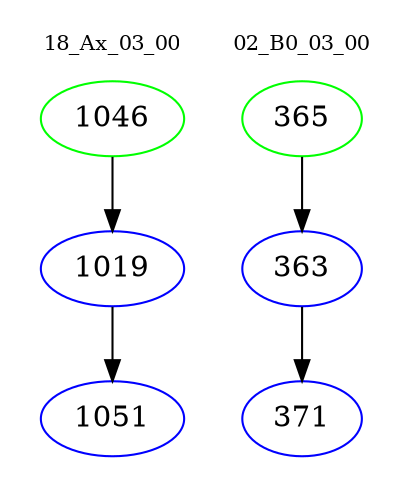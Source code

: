 digraph{
subgraph cluster_0 {
color = white
label = "18_Ax_03_00";
fontsize=10;
T0_1046 [label="1046", color="green"]
T0_1046 -> T0_1019 [color="black"]
T0_1019 [label="1019", color="blue"]
T0_1019 -> T0_1051 [color="black"]
T0_1051 [label="1051", color="blue"]
}
subgraph cluster_1 {
color = white
label = "02_B0_03_00";
fontsize=10;
T1_365 [label="365", color="green"]
T1_365 -> T1_363 [color="black"]
T1_363 [label="363", color="blue"]
T1_363 -> T1_371 [color="black"]
T1_371 [label="371", color="blue"]
}
}
